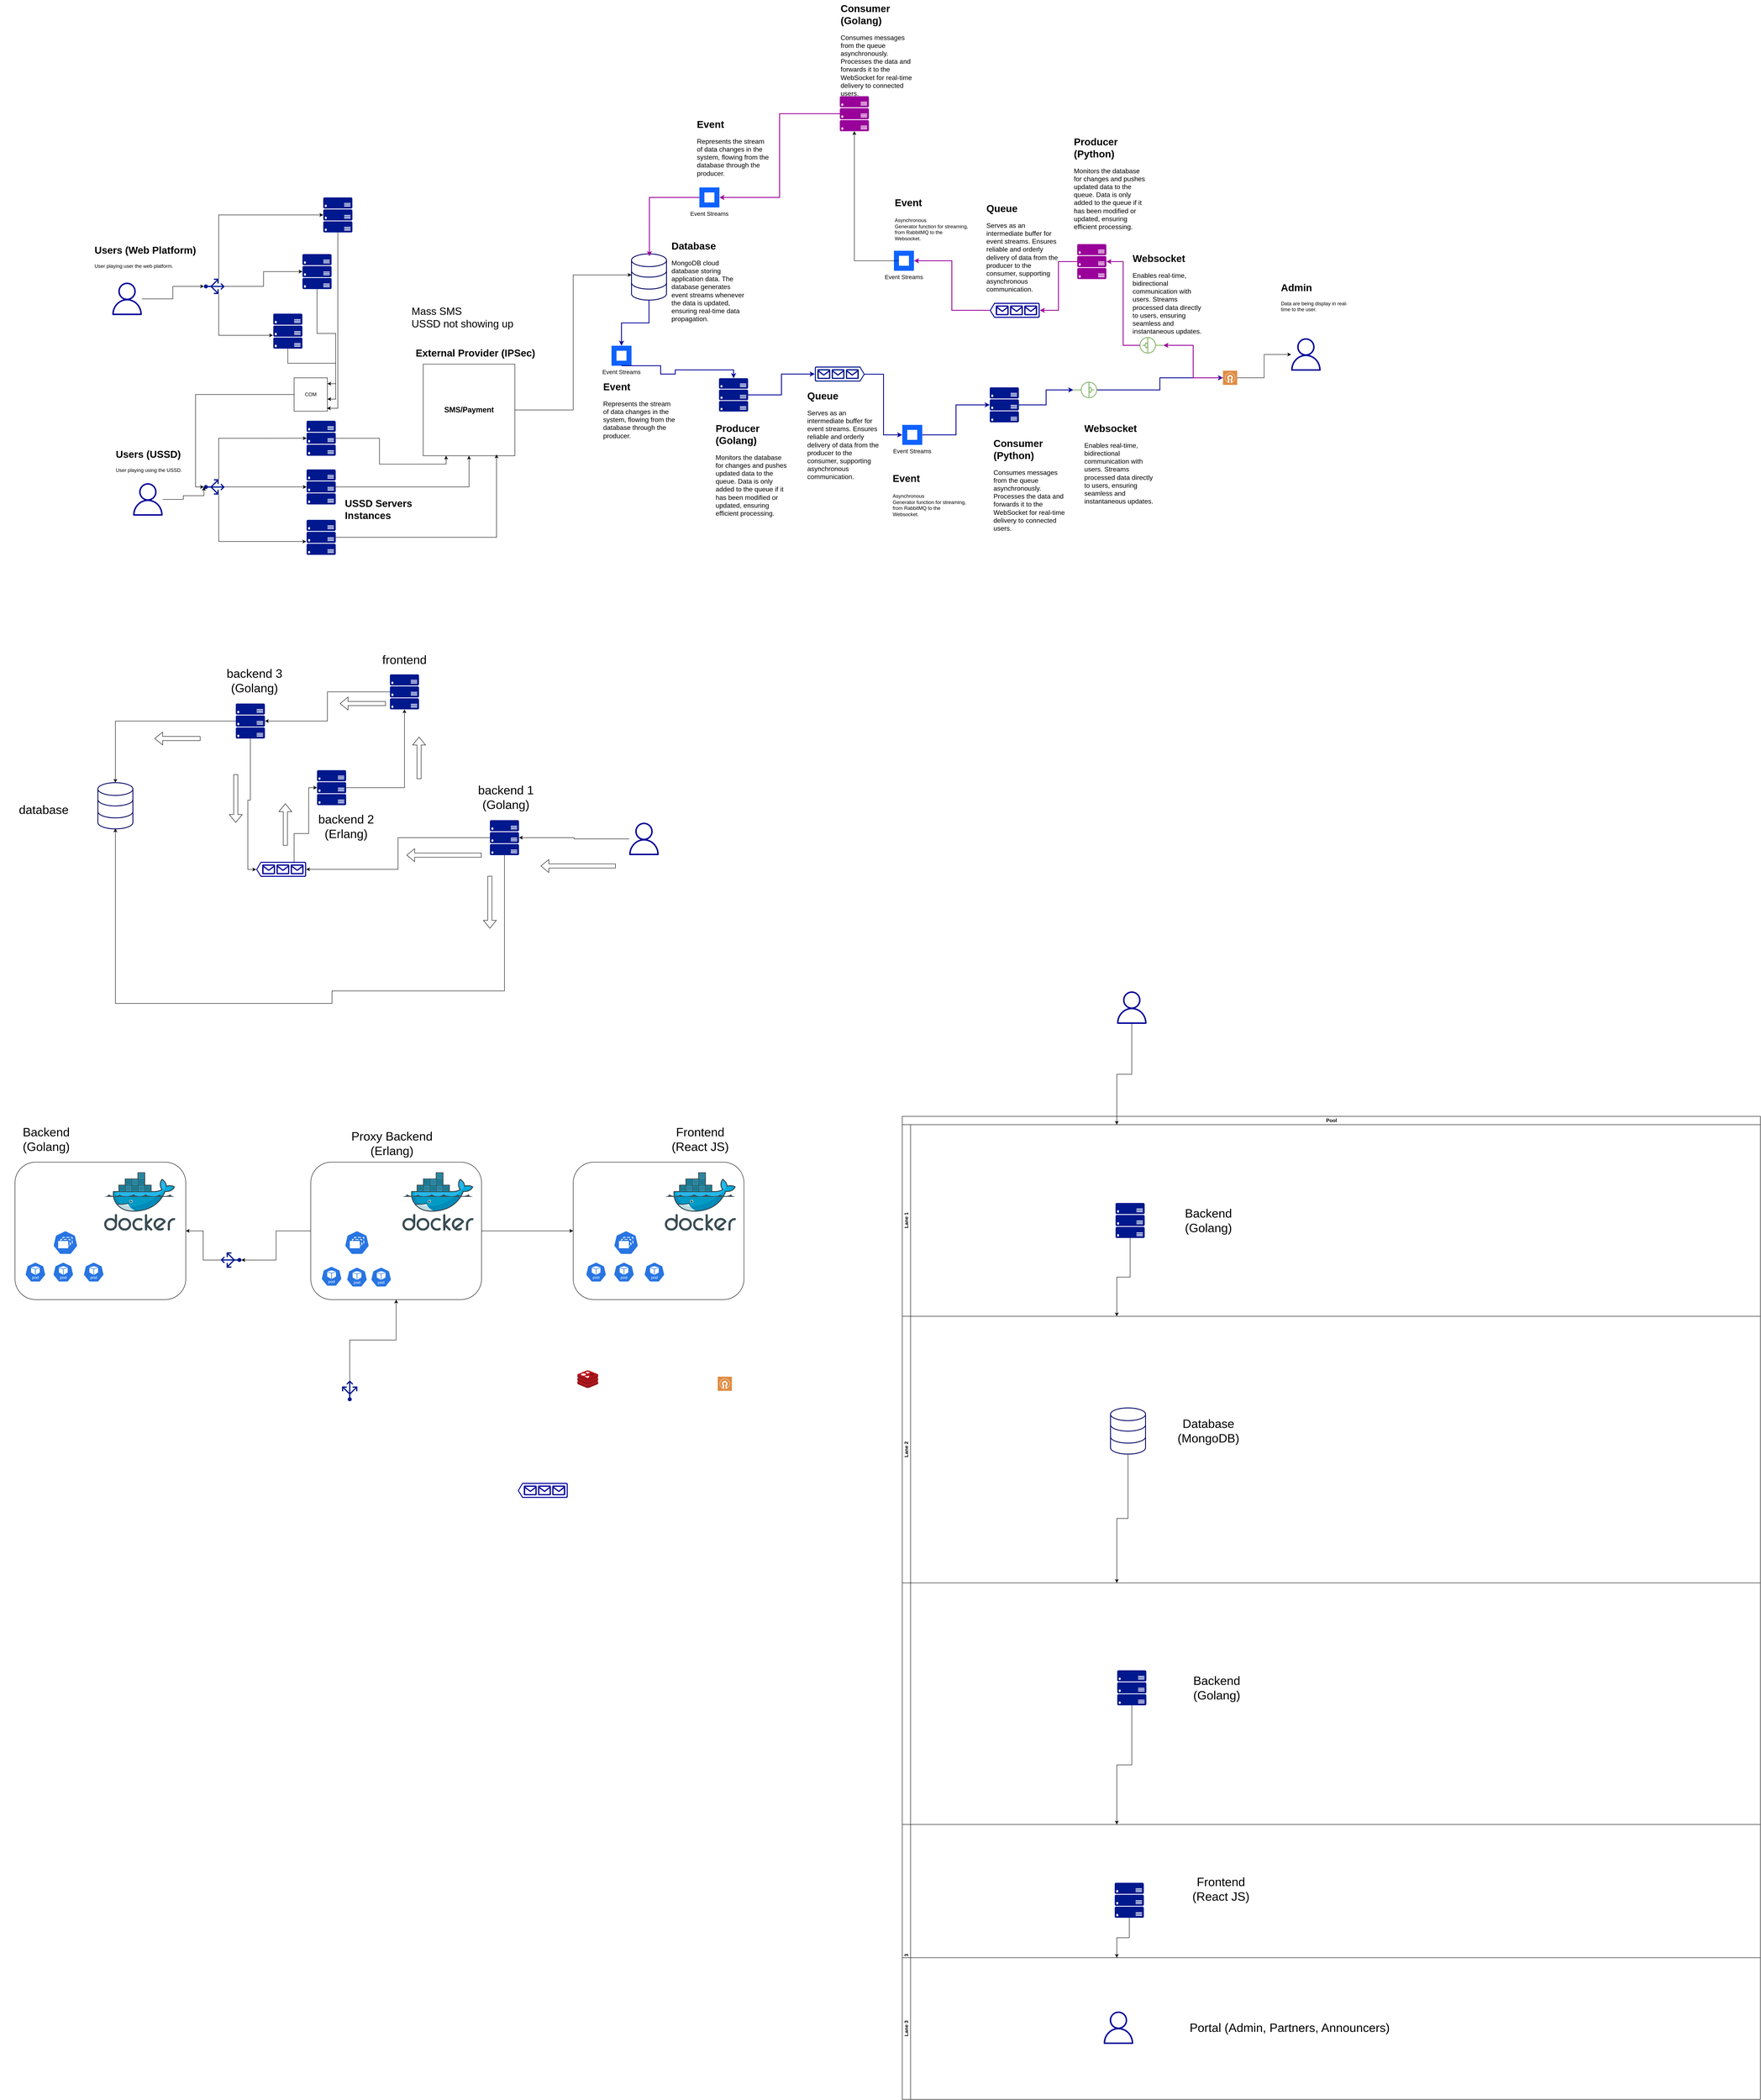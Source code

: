 <mxfile version="26.0.16">
  <diagram name="Page-1" id="5MwJy7MfU5jN0rsetCYZ">
    <mxGraphModel dx="7452" dy="4949" grid="1" gridSize="10" guides="1" tooltips="1" connect="1" arrows="1" fold="1" page="1" pageScale="1" pageWidth="827" pageHeight="1169" math="0" shadow="0">
      <root>
        <mxCell id="0" />
        <mxCell id="1" parent="0" />
        <mxCell id="fANSuVb3FUe_-HI00RJc-31" value="" style="rounded=1;whiteSpace=wrap;html=1;fillColor=none;" vertex="1" parent="1">
          <mxGeometry x="-1620" y="1390" width="410" height="330" as="geometry" />
        </mxCell>
        <mxCell id="fANSuVb3FUe_-HI00RJc-47" style="edgeStyle=orthogonalEdgeStyle;rounded=0;orthogonalLoop=1;jettySize=auto;html=1;entryX=0;entryY=0.5;entryDx=0;entryDy=0;" edge="1" parent="1" source="fANSuVb3FUe_-HI00RJc-28" target="fANSuVb3FUe_-HI00RJc-46">
          <mxGeometry relative="1" as="geometry" />
        </mxCell>
        <mxCell id="fANSuVb3FUe_-HI00RJc-28" value="" style="rounded=1;whiteSpace=wrap;html=1;fillColor=none;" vertex="1" parent="1">
          <mxGeometry x="-910" y="1390" width="410" height="330" as="geometry" />
        </mxCell>
        <mxCell id="l7nKoDrUYivtg7SMq4b7-28" style="edgeStyle=orthogonalEdgeStyle;rounded=0;orthogonalLoop=1;jettySize=auto;html=1;exitX=1;exitY=0.51;exitDx=0;exitDy=0;exitPerimeter=0;entryX=0;entryY=0.5;entryDx=0;entryDy=0;strokeWidth=2;strokeColor=#000099;" parent="1" source="l7nKoDrUYivtg7SMq4b7-1" target="l7nKoDrUYivtg7SMq4b7-26" edge="1">
          <mxGeometry relative="1" as="geometry" />
        </mxCell>
        <mxCell id="l7nKoDrUYivtg7SMq4b7-1" value="" style="sketch=0;aspect=fixed;pointerEvents=1;shadow=0;dashed=0;html=1;strokeColor=none;labelPosition=center;verticalLabelPosition=bottom;verticalAlign=top;align=center;fillColor=#00188D;shape=mxgraph.azure.queue_generic" parent="1" vertex="1">
          <mxGeometry x="300" y="-520" width="120" height="36" as="geometry" />
        </mxCell>
        <mxCell id="l7nKoDrUYivtg7SMq4b7-2" value="" style="verticalLabelPosition=bottom;html=1;verticalAlign=top;align=center;strokeColor=none;fillColor=#00188D;shape=mxgraph.azure.server_rack;" parent="1" vertex="1">
          <mxGeometry x="70" y="-492" width="70" height="80" as="geometry" />
        </mxCell>
        <mxCell id="l7nKoDrUYivtg7SMq4b7-3" value="" style="verticalLabelPosition=bottom;html=1;verticalAlign=top;align=center;strokeColor=none;fillColor=#00188D;shape=mxgraph.azure.server_rack;" parent="1" vertex="1">
          <mxGeometry x="720" y="-470" width="70" height="84" as="geometry" />
        </mxCell>
        <mxCell id="l7nKoDrUYivtg7SMq4b7-23" style="edgeStyle=orthogonalEdgeStyle;rounded=0;orthogonalLoop=1;jettySize=auto;html=1;entryX=0.5;entryY=0;entryDx=0;entryDy=0;strokeWidth=2;strokeColor=#000099;" parent="1" source="l7nKoDrUYivtg7SMq4b7-5" target="l7nKoDrUYivtg7SMq4b7-20" edge="1">
          <mxGeometry relative="1" as="geometry">
            <mxPoint x="120" y="-650" as="sourcePoint" />
          </mxGeometry>
        </mxCell>
        <mxCell id="l7nKoDrUYivtg7SMq4b7-5" value="" style="html=1;verticalLabelPosition=bottom;align=center;labelBackgroundColor=#ffffff;verticalAlign=top;strokeWidth=2;strokeColor=#000066;shadow=0;dashed=0;shape=mxgraph.ios7.icons.data;" parent="1" vertex="1">
          <mxGeometry x="-140" y="-790.45" width="84" height="110.9" as="geometry" />
        </mxCell>
        <mxCell id="l7nKoDrUYivtg7SMq4b7-8" value="&lt;h1 style=&quot;margin-top: 0px;&quot;&gt;Producer (Golang)&lt;/h1&gt;&lt;p&gt;&lt;span style=&quot;font-size: medium;&quot;&gt;Monitors the database for changes and pushes updated data to the queue. Data is only added to the queue if it has been modified or updated, ensuring efficient processing.&lt;/span&gt;&lt;br&gt;&lt;/p&gt;" style="text;html=1;whiteSpace=wrap;overflow=hidden;rounded=0;" parent="1" vertex="1">
          <mxGeometry x="60" y="-391.55" width="180" height="240" as="geometry" />
        </mxCell>
        <mxCell id="l7nKoDrUYivtg7SMq4b7-9" value="&lt;h1 style=&quot;margin-top: 0px;&quot;&gt;Consumer (Python)&lt;/h1&gt;&lt;p&gt;&lt;span style=&quot;font-size: medium;&quot;&gt;Consumes messages from the queue asynchronously. Processes the data and forwards it to the WebSocket for real-time delivery to connected users.&lt;/span&gt;&lt;br&gt;&lt;/p&gt;" style="text;html=1;whiteSpace=wrap;overflow=hidden;rounded=0;" parent="1" vertex="1">
          <mxGeometry x="727" y="-356" width="180" height="240" as="geometry" />
        </mxCell>
        <mxCell id="l7nKoDrUYivtg7SMq4b7-10" value="&lt;h1 style=&quot;margin-top: 0px;&quot;&gt;Queue&lt;/h1&gt;&lt;p&gt;&lt;span style=&quot;font-size: medium;&quot;&gt;Serves as an intermediate buffer for event streams. Ensures reliable and orderly delivery of data from the producer to the consumer, supporting asynchronous communication.&lt;/span&gt;&lt;br&gt;&lt;/p&gt;" style="text;html=1;whiteSpace=wrap;overflow=hidden;rounded=0;" parent="1" vertex="1">
          <mxGeometry x="280" y="-470" width="180" height="240" as="geometry" />
        </mxCell>
        <mxCell id="l7nKoDrUYivtg7SMq4b7-12" value="" style="sketch=0;outlineConnect=0;fontColor=#232F3E;gradientColor=none;fillColor=#000099;strokeColor=none;dashed=0;verticalLabelPosition=bottom;verticalAlign=top;align=center;html=1;fontSize=12;fontStyle=0;aspect=fixed;pointerEvents=1;shape=mxgraph.aws4.user;" parent="1" vertex="1">
          <mxGeometry x="1440" y="-588" width="78" height="78" as="geometry" />
        </mxCell>
        <mxCell id="l7nKoDrUYivtg7SMq4b7-14" value="&lt;h1 style=&quot;margin-top: 0px;&quot;&gt;Database&lt;/h1&gt;&lt;p&gt;&lt;span style=&quot;font-size: medium;&quot;&gt;MongoDB cloud database storing application data. The database generates event streams whenever the data is updated, ensuring real-time data propagation.&lt;/span&gt;&lt;br&gt;&lt;/p&gt;" style="text;html=1;whiteSpace=wrap;overflow=hidden;rounded=0;" parent="1" vertex="1">
          <mxGeometry x="-46" y="-830" width="186" height="210" as="geometry" />
        </mxCell>
        <mxCell id="l7nKoDrUYivtg7SMq4b7-16" value="" style="edgeStyle=orthogonalEdgeStyle;rounded=0;orthogonalLoop=1;jettySize=auto;html=1;exitX=1;exitY=0.5;exitDx=0;exitDy=0;exitPerimeter=0;strokeWidth=2;strokeColor=#000099;" parent="1" source="l7nKoDrUYivtg7SMq4b7-3" target="l7nKoDrUYivtg7SMq4b7-15" edge="1">
          <mxGeometry relative="1" as="geometry">
            <mxPoint x="640" y="-450" as="sourcePoint" />
            <mxPoint x="859" y="-600" as="targetPoint" />
          </mxGeometry>
        </mxCell>
        <mxCell id="l7nKoDrUYivtg7SMq4b7-17" style="edgeStyle=orthogonalEdgeStyle;rounded=0;orthogonalLoop=1;jettySize=auto;html=1;strokeColor=#000099;strokeWidth=2;" parent="1" source="l7nKoDrUYivtg7SMq4b7-15" target="hFi0XTwQ-MRyDx86NPE3-1" edge="1">
          <mxGeometry relative="1" as="geometry" />
        </mxCell>
        <mxCell id="l7nKoDrUYivtg7SMq4b7-15" value="" style="verticalLabelPosition=bottom;aspect=fixed;html=1;verticalAlign=top;fillColor=#d5e8d4;align=center;outlineConnect=0;shape=mxgraph.fluid_power.x11870;points=[[0.5,1,0]];rotation=90;strokeColor=#82b366;strokeWidth=2;" parent="1" vertex="1">
          <mxGeometry x="930" y="-492" width="37.44" height="56.18" as="geometry" />
        </mxCell>
        <mxCell id="l7nKoDrUYivtg7SMq4b7-18" value="&lt;h1 style=&quot;margin-top: 0px;&quot;&gt;Websocket&lt;/h1&gt;&lt;p&gt;&lt;span style=&quot;font-size: medium;&quot;&gt;Enables real-time, bidirectional communication with users. Streams processed data directly to users, ensuring seamless and instantaneous updates.&lt;/span&gt;&lt;br&gt;&lt;/p&gt;" style="text;html=1;whiteSpace=wrap;overflow=hidden;rounded=0;" parent="1" vertex="1">
          <mxGeometry x="945" y="-391.55" width="180" height="213.82" as="geometry" />
        </mxCell>
        <mxCell id="l7nKoDrUYivtg7SMq4b7-20" value="Event Streams" style="shape=rect;fillColor=#0F62FE;aspect=fixed;resizable=0;labelPosition=center;verticalLabelPosition=bottom;align=center;verticalAlign=top;strokeColor=none;fontSize=14;" parent="1" vertex="1">
          <mxGeometry x="-188" y="-570" width="48" height="48" as="geometry" />
        </mxCell>
        <mxCell id="l7nKoDrUYivtg7SMq4b7-21" value="" style="fillColor=#ffffff;strokeColor=none;dashed=0;outlineConnect=0;html=1;labelPosition=center;verticalLabelPosition=bottom;verticalAlign=top;part=1;movable=0;resizable=0;rotatable=0;shape=mxgraph.ibm_cloud.ibm-cloud--event-streams" parent="l7nKoDrUYivtg7SMq4b7-20" vertex="1">
          <mxGeometry width="24" height="24" relative="1" as="geometry">
            <mxPoint x="12" y="12" as="offset" />
          </mxGeometry>
        </mxCell>
        <mxCell id="l7nKoDrUYivtg7SMq4b7-25" style="edgeStyle=orthogonalEdgeStyle;rounded=0;orthogonalLoop=1;jettySize=auto;html=1;exitX=0.5;exitY=1;exitDx=0;exitDy=0;entryX=0.5;entryY=0;entryDx=0;entryDy=0;entryPerimeter=0;strokeWidth=2;strokeColor=#000099;" parent="1" source="l7nKoDrUYivtg7SMq4b7-20" target="l7nKoDrUYivtg7SMq4b7-2" edge="1">
          <mxGeometry relative="1" as="geometry">
            <Array as="points">
              <mxPoint x="-70" y="-522" />
              <mxPoint x="-70" y="-502" />
              <mxPoint x="-35" y="-502" />
              <mxPoint x="-35" y="-512" />
              <mxPoint x="105" y="-512" />
            </Array>
          </mxGeometry>
        </mxCell>
        <mxCell id="l7nKoDrUYivtg7SMq4b7-26" value="Event Streams" style="shape=rect;fillColor=#0F62FE;aspect=fixed;resizable=0;labelPosition=center;verticalLabelPosition=bottom;align=center;verticalAlign=top;strokeColor=none;fontSize=14;" parent="1" vertex="1">
          <mxGeometry x="510" y="-380" width="48" height="48" as="geometry" />
        </mxCell>
        <mxCell id="l7nKoDrUYivtg7SMq4b7-27" value="" style="fillColor=#ffffff;strokeColor=none;dashed=0;outlineConnect=0;html=1;labelPosition=center;verticalLabelPosition=bottom;verticalAlign=top;part=1;movable=0;resizable=0;rotatable=0;shape=mxgraph.ibm_cloud.ibm-cloud--event-streams" parent="l7nKoDrUYivtg7SMq4b7-26" vertex="1">
          <mxGeometry width="24" height="24" relative="1" as="geometry">
            <mxPoint x="12" y="12" as="offset" />
          </mxGeometry>
        </mxCell>
        <mxCell id="l7nKoDrUYivtg7SMq4b7-30" style="edgeStyle=orthogonalEdgeStyle;rounded=0;orthogonalLoop=1;jettySize=auto;html=1;exitX=1;exitY=0.5;exitDx=0;exitDy=0;entryX=0;entryY=0.5;entryDx=0;entryDy=0;entryPerimeter=0;strokeColor=#000099;strokeWidth=2;" parent="1" source="l7nKoDrUYivtg7SMq4b7-26" target="l7nKoDrUYivtg7SMq4b7-3" edge="1">
          <mxGeometry relative="1" as="geometry" />
        </mxCell>
        <mxCell id="l7nKoDrUYivtg7SMq4b7-31" value="&lt;h1 style=&quot;margin-top: 0px;&quot;&gt;Event&lt;/h1&gt;&lt;p&gt;&lt;font style=&quot;font-weight: normal;&quot; face=&quot;Helvetica&quot;&gt;&lt;font&gt;Asynchronous&lt;/font&gt;&lt;span style=&quot;font-size: medium;&quot;&gt; &lt;/span&gt;&lt;font&gt;Generator&lt;/font&gt;&amp;nbsp;function for streaming, from RabbitMQ to the Websocket.&lt;/font&gt;&lt;/p&gt;" style="text;html=1;whiteSpace=wrap;overflow=hidden;rounded=0;" parent="1" vertex="1">
          <mxGeometry x="485" y="-272" width="180" height="120" as="geometry" />
        </mxCell>
        <mxCell id="l7nKoDrUYivtg7SMq4b7-32" value="&lt;h1 style=&quot;margin-top: 0px;&quot;&gt;Event&lt;/h1&gt;&lt;p&gt;&lt;span style=&quot;font-size: medium;&quot;&gt;Represents the stream of data changes in the system, flowing from the database through the producer.&lt;/span&gt;&lt;br&gt;&lt;/p&gt;" style="text;html=1;whiteSpace=wrap;overflow=hidden;rounded=0;" parent="1" vertex="1">
          <mxGeometry x="-210" y="-492" width="180" height="150" as="geometry" />
        </mxCell>
        <mxCell id="l7nKoDrUYivtg7SMq4b7-33" value="&lt;h1 style=&quot;margin-top: 0px;&quot;&gt;Admin&lt;/h1&gt;&lt;p&gt;Data are being display in real-time to the user.&lt;/p&gt;" style="text;html=1;whiteSpace=wrap;overflow=hidden;rounded=0;" parent="1" vertex="1">
          <mxGeometry x="1417" y="-730" width="180" height="120" as="geometry" />
        </mxCell>
        <mxCell id="os3eVGEmdC3wrFbA3sGX-1" value="" style="verticalLabelPosition=bottom;html=1;verticalAlign=top;align=center;strokeColor=none;fillColor=#990099;shape=mxgraph.azure.server_rack;" parent="1" vertex="1">
          <mxGeometry x="930" y="-814" width="70" height="84" as="geometry" />
        </mxCell>
        <mxCell id="os3eVGEmdC3wrFbA3sGX-7" value="&lt;h1 style=&quot;margin-top: 0px;&quot;&gt;Producer (Python)&lt;/h1&gt;&lt;p&gt;&lt;span style=&quot;font-size: medium;&quot;&gt;Monitors the database for changes and pushes updated data to the queue. Data is only added to the queue if it has been modified or updated, ensuring efficient processing.&lt;/span&gt;&lt;br&gt;&lt;/p&gt;" style="text;html=1;whiteSpace=wrap;overflow=hidden;rounded=0;" parent="1" vertex="1">
          <mxGeometry x="920" y="-1080" width="180" height="250" as="geometry" />
        </mxCell>
        <mxCell id="os3eVGEmdC3wrFbA3sGX-8" value="" style="verticalLabelPosition=bottom;aspect=fixed;html=1;verticalAlign=top;fillColor=#d5e8d4;align=center;outlineConnect=0;shape=mxgraph.fluid_power.x11870;points=[[0.5,1,0]];rotation=-90;strokeColor=#82b366;strokeWidth=2;" parent="1" vertex="1">
          <mxGeometry x="1090" y="-599.09" width="37.44" height="56.18" as="geometry" />
        </mxCell>
        <mxCell id="os3eVGEmdC3wrFbA3sGX-9" style="edgeStyle=orthogonalEdgeStyle;rounded=0;orthogonalLoop=1;jettySize=auto;html=1;entryX=0.5;entryY=1;entryDx=0;entryDy=0;entryPerimeter=0;strokeColor=#990099;strokeWidth=2;" parent="1" source="hFi0XTwQ-MRyDx86NPE3-1" target="os3eVGEmdC3wrFbA3sGX-8" edge="1">
          <mxGeometry relative="1" as="geometry" />
        </mxCell>
        <mxCell id="os3eVGEmdC3wrFbA3sGX-10" style="edgeStyle=orthogonalEdgeStyle;rounded=0;orthogonalLoop=1;jettySize=auto;html=1;entryX=1;entryY=0.5;entryDx=0;entryDy=0;entryPerimeter=0;strokeColor=#990099;strokeWidth=2;" parent="1" source="os3eVGEmdC3wrFbA3sGX-8" target="os3eVGEmdC3wrFbA3sGX-1" edge="1">
          <mxGeometry relative="1" as="geometry" />
        </mxCell>
        <mxCell id="os3eVGEmdC3wrFbA3sGX-21" style="edgeStyle=orthogonalEdgeStyle;rounded=0;orthogonalLoop=1;jettySize=auto;html=1;strokeWidth=2;strokeColor=#990099;entryX=1;entryY=0.5;entryDx=0;entryDy=0;exitX=0;exitY=0.5;exitDx=0;exitDy=0;exitPerimeter=0;" parent="1" source="os3eVGEmdC3wrFbA3sGX-11" target="os3eVGEmdC3wrFbA3sGX-19" edge="1">
          <mxGeometry relative="1" as="geometry">
            <mxPoint x="470.0" y="-850.0" as="targetPoint" />
            <mxPoint x="370.25" y="-1454.96" as="sourcePoint" />
          </mxGeometry>
        </mxCell>
        <mxCell id="os3eVGEmdC3wrFbA3sGX-11" value="" style="verticalLabelPosition=bottom;html=1;verticalAlign=top;align=center;strokeColor=none;fillColor=#990099;shape=mxgraph.azure.server_rack;" parent="1" vertex="1">
          <mxGeometry x="360" y="-1169" width="70" height="84" as="geometry" />
        </mxCell>
        <mxCell id="os3eVGEmdC3wrFbA3sGX-17" style="edgeStyle=orthogonalEdgeStyle;rounded=0;orthogonalLoop=1;jettySize=auto;html=1;entryX=1;entryY=0.5;entryDx=0;entryDy=0;strokeWidth=2;strokeColor=#990099;" parent="1" source="os3eVGEmdC3wrFbA3sGX-12" target="os3eVGEmdC3wrFbA3sGX-15" edge="1">
          <mxGeometry relative="1" as="geometry" />
        </mxCell>
        <mxCell id="os3eVGEmdC3wrFbA3sGX-12" value="" style="sketch=0;aspect=fixed;pointerEvents=1;shadow=0;dashed=0;html=1;strokeColor=none;labelPosition=center;verticalLabelPosition=bottom;verticalAlign=top;align=center;fillColor=#000099;shape=mxgraph.azure.queue_generic;flipH=1;" parent="1" vertex="1">
          <mxGeometry x="720" y="-673" width="120" height="36" as="geometry" />
        </mxCell>
        <mxCell id="os3eVGEmdC3wrFbA3sGX-13" style="edgeStyle=orthogonalEdgeStyle;rounded=0;orthogonalLoop=1;jettySize=auto;html=1;entryX=0;entryY=0.5;entryDx=0;entryDy=0;entryPerimeter=0;strokeColor=#990099;strokeWidth=2;" parent="1" source="os3eVGEmdC3wrFbA3sGX-1" target="os3eVGEmdC3wrFbA3sGX-12" edge="1">
          <mxGeometry relative="1" as="geometry" />
        </mxCell>
        <mxCell id="os3eVGEmdC3wrFbA3sGX-15" value="Event Streams" style="shape=rect;fillColor=#0F62FE;aspect=fixed;resizable=0;labelPosition=center;verticalLabelPosition=bottom;align=center;verticalAlign=top;strokeColor=none;fontSize=14;" parent="1" vertex="1">
          <mxGeometry x="490" y="-798" width="48" height="48" as="geometry" />
        </mxCell>
        <mxCell id="os3eVGEmdC3wrFbA3sGX-16" value="" style="fillColor=#ffffff;strokeColor=none;dashed=0;outlineConnect=0;html=1;labelPosition=center;verticalLabelPosition=bottom;verticalAlign=top;part=1;movable=0;resizable=0;rotatable=0;shape=mxgraph.ibm_cloud.ibm-cloud--event-streams" parent="os3eVGEmdC3wrFbA3sGX-15" vertex="1">
          <mxGeometry width="24" height="24" relative="1" as="geometry">
            <mxPoint x="12" y="12" as="offset" />
          </mxGeometry>
        </mxCell>
        <mxCell id="os3eVGEmdC3wrFbA3sGX-19" value="Event Streams" style="shape=rect;fillColor=#0F62FE;aspect=fixed;resizable=0;labelPosition=center;verticalLabelPosition=bottom;align=center;verticalAlign=top;strokeColor=none;fontSize=14;" parent="1" vertex="1">
          <mxGeometry x="23" y="-950" width="48" height="48" as="geometry" />
        </mxCell>
        <mxCell id="os3eVGEmdC3wrFbA3sGX-20" value="" style="fillColor=#ffffff;strokeColor=none;dashed=0;outlineConnect=0;html=1;labelPosition=center;verticalLabelPosition=bottom;verticalAlign=top;part=1;movable=0;resizable=0;rotatable=0;shape=mxgraph.ibm_cloud.ibm-cloud--event-streams" parent="os3eVGEmdC3wrFbA3sGX-19" vertex="1">
          <mxGeometry width="24" height="24" relative="1" as="geometry">
            <mxPoint x="12" y="12" as="offset" />
          </mxGeometry>
        </mxCell>
        <mxCell id="os3eVGEmdC3wrFbA3sGX-22" style="edgeStyle=orthogonalEdgeStyle;rounded=0;orthogonalLoop=1;jettySize=auto;html=1;strokeWidth=2;strokeColor=#990099;entryX=0.512;entryY=0.05;entryDx=0;entryDy=0;entryPerimeter=0;" parent="1" source="os3eVGEmdC3wrFbA3sGX-19" target="l7nKoDrUYivtg7SMq4b7-5" edge="1">
          <mxGeometry relative="1" as="geometry">
            <mxPoint x="210" y="-730" as="targetPoint" />
          </mxGeometry>
        </mxCell>
        <mxCell id="os3eVGEmdC3wrFbA3sGX-23" value="&lt;h1 style=&quot;margin-top: 0px;&quot;&gt;Event&lt;/h1&gt;&lt;p&gt;&lt;span style=&quot;font-size: medium;&quot;&gt;Represents the stream of data changes in the system, flowing from the database through the producer.&lt;/span&gt;&lt;br&gt;&lt;/p&gt;" style="text;html=1;whiteSpace=wrap;overflow=hidden;rounded=0;" parent="1" vertex="1">
          <mxGeometry x="15" y="-1122" width="180" height="150" as="geometry" />
        </mxCell>
        <mxCell id="os3eVGEmdC3wrFbA3sGX-24" value="&lt;h1 style=&quot;margin-top: 0px;&quot;&gt;Event&lt;/h1&gt;&lt;p&gt;&lt;font style=&quot;font-weight: normal;&quot; face=&quot;Helvetica&quot;&gt;&lt;font&gt;Asynchronous&lt;/font&gt;&lt;span style=&quot;font-size: medium;&quot;&gt; &lt;/span&gt;&lt;font&gt;Generator&lt;/font&gt;&amp;nbsp;function for streaming, from RabbitMQ to the Websocket.&lt;/font&gt;&lt;/p&gt;" style="text;html=1;whiteSpace=wrap;overflow=hidden;rounded=0;" parent="1" vertex="1">
          <mxGeometry x="490" y="-934" width="180" height="120" as="geometry" />
        </mxCell>
        <mxCell id="os3eVGEmdC3wrFbA3sGX-27" value="&lt;h1 style=&quot;margin-top: 0px;&quot;&gt;Queue&lt;/h1&gt;&lt;p&gt;&lt;span style=&quot;font-size: medium;&quot;&gt;Serves as an intermediate buffer for event streams. Ensures reliable and orderly delivery of data from the producer to the consumer, supporting asynchronous communication.&lt;/span&gt;&lt;br&gt;&lt;/p&gt;" style="text;html=1;whiteSpace=wrap;overflow=hidden;rounded=0;" parent="1" vertex="1">
          <mxGeometry x="710" y="-920" width="180" height="240" as="geometry" />
        </mxCell>
        <mxCell id="os3eVGEmdC3wrFbA3sGX-26" value="&lt;h1 style=&quot;margin-top: 0px;&quot;&gt;Consumer (Golang)&lt;/h1&gt;&lt;p&gt;&lt;span style=&quot;font-size: medium;&quot;&gt;Consumes messages from the queue asynchronously. Processes the data and forwards it to the WebSocket for real-time delivery to connected users.&lt;/span&gt;&lt;br&gt;&lt;/p&gt;" style="text;html=1;whiteSpace=wrap;overflow=hidden;rounded=0;" parent="1" vertex="1">
          <mxGeometry x="360" y="-1400" width="180" height="240" as="geometry" />
        </mxCell>
        <mxCell id="os3eVGEmdC3wrFbA3sGX-28" value="&lt;h1 style=&quot;margin-top: 0px;&quot;&gt;Websocket&lt;/h1&gt;&lt;p&gt;&lt;span style=&quot;font-size: medium;&quot;&gt;Enables real-time, bidirectional communication with users. Streams processed data directly to users, ensuring seamless and instantaneous updates.&lt;/span&gt;&lt;br&gt;&lt;/p&gt;" style="text;html=1;whiteSpace=wrap;overflow=hidden;rounded=0;" parent="1" vertex="1">
          <mxGeometry x="1061" y="-800" width="180" height="213.82" as="geometry" />
        </mxCell>
        <mxCell id="apMaablia-Na0ZsLIkc0-1" value="" style="shape=image;html=1;verticalAlign=top;verticalLabelPosition=bottom;labelBackgroundColor=#ffffff;imageAspect=0;aspect=fixed;image=https://cdn1.iconfinder.com/data/icons/ionicons-fill-vol-2/512/logo-docker-128.png" parent="1" vertex="1">
          <mxGeometry x="458" y="-1110" width="90" height="90" as="geometry" />
        </mxCell>
        <mxCell id="apMaablia-Na0ZsLIkc0-2" value="" style="shape=image;html=1;verticalAlign=top;verticalLabelPosition=bottom;labelBackgroundColor=#ffffff;imageAspect=0;aspect=fixed;image=https://cdn1.iconfinder.com/data/icons/ionicons-fill-vol-2/512/logo-docker-128.png" parent="1" vertex="1">
          <mxGeometry x="920" y="-700" width="90" height="90" as="geometry" />
        </mxCell>
        <mxCell id="apMaablia-Na0ZsLIkc0-3" value="" style="shape=image;html=1;verticalAlign=top;verticalLabelPosition=bottom;labelBackgroundColor=#ffffff;imageAspect=0;aspect=fixed;image=https://cdn1.iconfinder.com/data/icons/ionicons-fill-vol-2/512/logo-docker-128.png" parent="1" vertex="1">
          <mxGeometry x="710" y="-574" width="90" height="90" as="geometry" />
        </mxCell>
        <mxCell id="apMaablia-Na0ZsLIkc0-4" value="" style="shape=image;html=1;verticalAlign=top;verticalLabelPosition=bottom;labelBackgroundColor=#ffffff;imageAspect=0;aspect=fixed;image=https://cdn1.iconfinder.com/data/icons/ionicons-fill-vol-2/512/logo-docker-128.png" parent="1" vertex="1">
          <mxGeometry x="70" y="-616" width="90" height="90" as="geometry" />
        </mxCell>
        <mxCell id="apMaablia-Na0ZsLIkc0-6" style="edgeStyle=orthogonalEdgeStyle;rounded=0;orthogonalLoop=1;jettySize=auto;html=1;entryX=0;entryY=0.5;entryDx=0;entryDy=0;entryPerimeter=0;strokeWidth=2;strokeColor=#000099;" parent="1" source="l7nKoDrUYivtg7SMq4b7-2" target="l7nKoDrUYivtg7SMq4b7-1" edge="1">
          <mxGeometry relative="1" as="geometry" />
        </mxCell>
        <mxCell id="pbQb53wRpqbdlfqOJr1x-1" value="" style="sketch=0;outlineConnect=0;fontColor=#232F3E;gradientColor=none;fillColor=#000099;strokeColor=none;dashed=0;verticalLabelPosition=bottom;verticalAlign=top;align=center;html=1;fontSize=12;fontStyle=0;aspect=fixed;pointerEvents=1;shape=mxgraph.aws4.user;" parent="1" vertex="1">
          <mxGeometry x="-1340" y="-240" width="78" height="78" as="geometry" />
        </mxCell>
        <mxCell id="pbQb53wRpqbdlfqOJr1x-2" value="&lt;h1 style=&quot;margin-top: 0px;&quot;&gt;Users (USSD)&lt;/h1&gt;&lt;p&gt;User playing using the USSD.&lt;/p&gt;" style="text;html=1;whiteSpace=wrap;overflow=hidden;rounded=0;" parent="1" vertex="1">
          <mxGeometry x="-1380" y="-330" width="180" height="80" as="geometry" />
        </mxCell>
        <mxCell id="pbQb53wRpqbdlfqOJr1x-3" value="&lt;font style=&quot;font-size: 18px;&quot;&gt;&lt;b&gt;SMS/Payment&lt;/b&gt;&lt;/font&gt;" style="whiteSpace=wrap;html=1;aspect=fixed;" parent="1" vertex="1">
          <mxGeometry x="-640" y="-525.82" width="220" height="220" as="geometry" />
        </mxCell>
        <mxCell id="pbQb53wRpqbdlfqOJr1x-22" style="edgeStyle=orthogonalEdgeStyle;rounded=0;orthogonalLoop=1;jettySize=auto;html=1;" parent="1" source="pbQb53wRpqbdlfqOJr1x-4" target="pbQb53wRpqbdlfqOJr1x-3" edge="1">
          <mxGeometry relative="1" as="geometry" />
        </mxCell>
        <mxCell id="pbQb53wRpqbdlfqOJr1x-4" value="" style="verticalLabelPosition=bottom;html=1;verticalAlign=top;align=center;strokeColor=none;fillColor=#00188D;shape=mxgraph.azure.server_rack;" parent="1" vertex="1">
          <mxGeometry x="-920" y="-273" width="70" height="84" as="geometry" />
        </mxCell>
        <mxCell id="pbQb53wRpqbdlfqOJr1x-9" style="edgeStyle=orthogonalEdgeStyle;rounded=0;orthogonalLoop=1;jettySize=auto;html=1;entryX=0;entryY=0.455;entryDx=0;entryDy=0;entryPerimeter=0;" parent="1" source="pbQb53wRpqbdlfqOJr1x-3" target="l7nKoDrUYivtg7SMq4b7-5" edge="1">
          <mxGeometry relative="1" as="geometry" />
        </mxCell>
        <mxCell id="pbQb53wRpqbdlfqOJr1x-13" value="" style="sketch=0;aspect=fixed;pointerEvents=1;shadow=0;dashed=0;html=1;strokeColor=none;labelPosition=center;verticalLabelPosition=bottom;verticalAlign=top;align=center;fillColor=#00188D;shape=mxgraph.azure.load_balancer_generic;rotation=-90;" parent="1" vertex="1">
          <mxGeometry x="-1160" y="-256" width="37" height="50" as="geometry" />
        </mxCell>
        <mxCell id="pbQb53wRpqbdlfqOJr1x-15" style="edgeStyle=orthogonalEdgeStyle;rounded=0;orthogonalLoop=1;jettySize=auto;html=1;entryX=0.5;entryY=0;entryDx=0;entryDy=0;entryPerimeter=0;" parent="1" source="pbQb53wRpqbdlfqOJr1x-1" target="pbQb53wRpqbdlfqOJr1x-13" edge="1">
          <mxGeometry relative="1" as="geometry">
            <Array as="points">
              <mxPoint x="-1216" y="-201" />
              <mxPoint x="-1216" y="-210" />
              <mxPoint x="-1166" y="-210" />
            </Array>
          </mxGeometry>
        </mxCell>
        <mxCell id="pbQb53wRpqbdlfqOJr1x-16" style="edgeStyle=orthogonalEdgeStyle;rounded=0;orthogonalLoop=1;jettySize=auto;html=1;entryX=0;entryY=0.5;entryDx=0;entryDy=0;entryPerimeter=0;" parent="1" source="pbQb53wRpqbdlfqOJr1x-13" target="pbQb53wRpqbdlfqOJr1x-4" edge="1">
          <mxGeometry relative="1" as="geometry" />
        </mxCell>
        <mxCell id="pbQb53wRpqbdlfqOJr1x-24" style="edgeStyle=orthogonalEdgeStyle;rounded=0;orthogonalLoop=1;jettySize=auto;html=1;entryX=0.25;entryY=1;entryDx=0;entryDy=0;" parent="1" source="pbQb53wRpqbdlfqOJr1x-17" target="pbQb53wRpqbdlfqOJr1x-3" edge="1">
          <mxGeometry relative="1" as="geometry" />
        </mxCell>
        <mxCell id="pbQb53wRpqbdlfqOJr1x-17" value="" style="verticalLabelPosition=bottom;html=1;verticalAlign=top;align=center;strokeColor=none;fillColor=#00188D;shape=mxgraph.azure.server_rack;" parent="1" vertex="1">
          <mxGeometry x="-920" y="-389.82" width="70" height="84" as="geometry" />
        </mxCell>
        <mxCell id="pbQb53wRpqbdlfqOJr1x-18" value="" style="verticalLabelPosition=bottom;html=1;verticalAlign=top;align=center;strokeColor=none;fillColor=#00188D;shape=mxgraph.azure.server_rack;" parent="1" vertex="1">
          <mxGeometry x="-920" y="-152" width="70" height="84" as="geometry" />
        </mxCell>
        <mxCell id="pbQb53wRpqbdlfqOJr1x-19" style="edgeStyle=orthogonalEdgeStyle;rounded=0;orthogonalLoop=1;jettySize=auto;html=1;exitX=1;exitY=0.71;exitDx=0;exitDy=0;exitPerimeter=0;entryX=0;entryY=0.5;entryDx=0;entryDy=0;entryPerimeter=0;" parent="1" source="pbQb53wRpqbdlfqOJr1x-13" target="pbQb53wRpqbdlfqOJr1x-17" edge="1">
          <mxGeometry relative="1" as="geometry" />
        </mxCell>
        <mxCell id="pbQb53wRpqbdlfqOJr1x-20" style="edgeStyle=orthogonalEdgeStyle;rounded=0;orthogonalLoop=1;jettySize=auto;html=1;exitX=0;exitY=0.71;exitDx=0;exitDy=0;exitPerimeter=0;entryX=-0.014;entryY=0.619;entryDx=0;entryDy=0;entryPerimeter=0;" parent="1" source="pbQb53wRpqbdlfqOJr1x-13" target="pbQb53wRpqbdlfqOJr1x-18" edge="1">
          <mxGeometry relative="1" as="geometry" />
        </mxCell>
        <mxCell id="pbQb53wRpqbdlfqOJr1x-23" style="edgeStyle=orthogonalEdgeStyle;rounded=0;orthogonalLoop=1;jettySize=auto;html=1;entryX=0.8;entryY=0.986;entryDx=0;entryDy=0;entryPerimeter=0;" parent="1" source="pbQb53wRpqbdlfqOJr1x-18" target="pbQb53wRpqbdlfqOJr1x-3" edge="1">
          <mxGeometry relative="1" as="geometry" />
        </mxCell>
        <mxCell id="pbQb53wRpqbdlfqOJr1x-25" value="&lt;h1 style=&quot;margin-top: 0px;&quot;&gt;USSD Servers Instances&lt;/h1&gt;" style="text;html=1;whiteSpace=wrap;overflow=hidden;rounded=0;" parent="1" vertex="1">
          <mxGeometry x="-830" y="-212" width="180" height="65.82" as="geometry" />
        </mxCell>
        <mxCell id="pbQb53wRpqbdlfqOJr1x-26" value="" style="sketch=0;outlineConnect=0;fontColor=#232F3E;gradientColor=none;fillColor=#000099;strokeColor=none;dashed=0;verticalLabelPosition=bottom;verticalAlign=top;align=center;html=1;fontSize=12;fontStyle=0;aspect=fixed;pointerEvents=1;shape=mxgraph.aws4.user;" parent="1" vertex="1">
          <mxGeometry x="-1390" y="-721.55" width="78" height="78" as="geometry" />
        </mxCell>
        <mxCell id="pbQb53wRpqbdlfqOJr1x-27" value="&lt;h1 style=&quot;margin-top: 0px;&quot;&gt;Users (Web Platform)&lt;/h1&gt;&lt;p&gt;User playing user the web platform.&lt;/p&gt;" style="text;html=1;whiteSpace=wrap;overflow=hidden;rounded=0;" parent="1" vertex="1">
          <mxGeometry x="-1431" y="-820" width="260" height="76" as="geometry" />
        </mxCell>
        <mxCell id="pbQb53wRpqbdlfqOJr1x-28" value="" style="verticalLabelPosition=bottom;html=1;verticalAlign=top;align=center;strokeColor=none;fillColor=#00188D;shape=mxgraph.azure.server_rack;" parent="1" vertex="1">
          <mxGeometry x="-930" y="-790" width="70" height="84" as="geometry" />
        </mxCell>
        <mxCell id="pbQb53wRpqbdlfqOJr1x-29" value="" style="sketch=0;aspect=fixed;pointerEvents=1;shadow=0;dashed=0;html=1;strokeColor=none;labelPosition=center;verticalLabelPosition=bottom;verticalAlign=top;align=center;fillColor=#00188D;shape=mxgraph.azure.load_balancer_generic;rotation=-90;" parent="1" vertex="1">
          <mxGeometry x="-1160" y="-737.55" width="37" height="50" as="geometry" />
        </mxCell>
        <mxCell id="pbQb53wRpqbdlfqOJr1x-30" style="edgeStyle=orthogonalEdgeStyle;rounded=0;orthogonalLoop=1;jettySize=auto;html=1;entryX=0.5;entryY=0;entryDx=0;entryDy=0;entryPerimeter=0;" parent="1" source="pbQb53wRpqbdlfqOJr1x-26" target="pbQb53wRpqbdlfqOJr1x-29" edge="1">
          <mxGeometry relative="1" as="geometry" />
        </mxCell>
        <mxCell id="pbQb53wRpqbdlfqOJr1x-31" style="edgeStyle=orthogonalEdgeStyle;rounded=0;orthogonalLoop=1;jettySize=auto;html=1;entryX=0;entryY=0.5;entryDx=0;entryDy=0;entryPerimeter=0;" parent="1" source="pbQb53wRpqbdlfqOJr1x-29" target="pbQb53wRpqbdlfqOJr1x-28" edge="1">
          <mxGeometry relative="1" as="geometry" />
        </mxCell>
        <mxCell id="pbQb53wRpqbdlfqOJr1x-32" value="" style="verticalLabelPosition=bottom;html=1;verticalAlign=top;align=center;strokeColor=none;fillColor=#00188D;shape=mxgraph.azure.server_rack;" parent="1" vertex="1">
          <mxGeometry x="-880" y="-926" width="70" height="84" as="geometry" />
        </mxCell>
        <mxCell id="pbQb53wRpqbdlfqOJr1x-36" style="edgeStyle=orthogonalEdgeStyle;rounded=0;orthogonalLoop=1;jettySize=auto;html=1;entryX=1;entryY=0.175;entryDx=0;entryDy=0;entryPerimeter=0;" parent="1" source="pbQb53wRpqbdlfqOJr1x-33" target="pbQb53wRpqbdlfqOJr1x-37" edge="1">
          <mxGeometry relative="1" as="geometry">
            <mxPoint x="-830" y="-540" as="targetPoint" />
          </mxGeometry>
        </mxCell>
        <mxCell id="pbQb53wRpqbdlfqOJr1x-33" value="" style="verticalLabelPosition=bottom;html=1;verticalAlign=top;align=center;strokeColor=none;fillColor=#00188D;shape=mxgraph.azure.server_rack;" parent="1" vertex="1">
          <mxGeometry x="-1000" y="-647" width="70" height="84" as="geometry" />
        </mxCell>
        <mxCell id="pbQb53wRpqbdlfqOJr1x-34" style="edgeStyle=orthogonalEdgeStyle;rounded=0;orthogonalLoop=1;jettySize=auto;html=1;exitX=1;exitY=0.71;exitDx=0;exitDy=0;exitPerimeter=0;entryX=0;entryY=0.5;entryDx=0;entryDy=0;entryPerimeter=0;" parent="1" source="pbQb53wRpqbdlfqOJr1x-29" target="pbQb53wRpqbdlfqOJr1x-32" edge="1">
          <mxGeometry relative="1" as="geometry" />
        </mxCell>
        <mxCell id="pbQb53wRpqbdlfqOJr1x-35" style="edgeStyle=orthogonalEdgeStyle;rounded=0;orthogonalLoop=1;jettySize=auto;html=1;exitX=0;exitY=0.71;exitDx=0;exitDy=0;exitPerimeter=0;entryX=-0.014;entryY=0.619;entryDx=0;entryDy=0;entryPerimeter=0;" parent="1" source="pbQb53wRpqbdlfqOJr1x-29" target="pbQb53wRpqbdlfqOJr1x-33" edge="1">
          <mxGeometry relative="1" as="geometry" />
        </mxCell>
        <mxCell id="pbQb53wRpqbdlfqOJr1x-37" value="COM" style="whiteSpace=wrap;html=1;aspect=fixed;" parent="1" vertex="1">
          <mxGeometry x="-950" y="-492.91" width="80" height="80" as="geometry" />
        </mxCell>
        <mxCell id="pbQb53wRpqbdlfqOJr1x-38" style="edgeStyle=orthogonalEdgeStyle;rounded=0;orthogonalLoop=1;jettySize=auto;html=1;entryX=1;entryY=0.638;entryDx=0;entryDy=0;entryPerimeter=0;" parent="1" source="pbQb53wRpqbdlfqOJr1x-28" target="pbQb53wRpqbdlfqOJr1x-37" edge="1">
          <mxGeometry relative="1" as="geometry" />
        </mxCell>
        <mxCell id="pbQb53wRpqbdlfqOJr1x-39" style="edgeStyle=orthogonalEdgeStyle;rounded=0;orthogonalLoop=1;jettySize=auto;html=1;exitX=0.5;exitY=1;exitDx=0;exitDy=0;exitPerimeter=0;entryX=0.988;entryY=0.913;entryDx=0;entryDy=0;entryPerimeter=0;" parent="1" source="pbQb53wRpqbdlfqOJr1x-32" target="pbQb53wRpqbdlfqOJr1x-37" edge="1">
          <mxGeometry relative="1" as="geometry" />
        </mxCell>
        <mxCell id="pbQb53wRpqbdlfqOJr1x-40" style="edgeStyle=orthogonalEdgeStyle;rounded=0;orthogonalLoop=1;jettySize=auto;html=1;entryX=0.5;entryY=0;entryDx=0;entryDy=0;entryPerimeter=0;" parent="1" source="pbQb53wRpqbdlfqOJr1x-37" target="pbQb53wRpqbdlfqOJr1x-13" edge="1">
          <mxGeometry relative="1" as="geometry" />
        </mxCell>
        <mxCell id="pbQb53wRpqbdlfqOJr1x-41" value="&lt;h1 style=&quot;margin-top: 0px;&quot;&gt;External Provider (IPSec)&lt;/h1&gt;" style="text;html=1;whiteSpace=wrap;overflow=hidden;rounded=0;" parent="1" vertex="1">
          <mxGeometry x="-660" y="-573" width="295" height="43" as="geometry" />
        </mxCell>
        <mxCell id="nOyeyXjsUmyhAMet1zYC-3" value="Mass SMS&lt;div&gt;USSD not showing up&lt;/div&gt;" style="text;html=1;align=left;verticalAlign=middle;whiteSpace=wrap;rounded=0;fontSize=25;" parent="1" vertex="1">
          <mxGeometry x="-670" y="-668" width="280" height="57" as="geometry" />
        </mxCell>
        <mxCell id="hFi0XTwQ-MRyDx86NPE3-2" style="edgeStyle=orthogonalEdgeStyle;rounded=0;orthogonalLoop=1;jettySize=auto;html=1;" parent="1" source="hFi0XTwQ-MRyDx86NPE3-1" target="l7nKoDrUYivtg7SMq4b7-12" edge="1">
          <mxGeometry relative="1" as="geometry" />
        </mxCell>
        <mxCell id="hFi0XTwQ-MRyDx86NPE3-1" value="" style="sketch=0;pointerEvents=1;shadow=0;dashed=0;html=1;strokeColor=none;fillColor=#DF8C42;labelPosition=center;verticalLabelPosition=bottom;verticalAlign=top;align=center;outlineConnect=0;shape=mxgraph.veeam2.open_vpn;" parent="1" vertex="1">
          <mxGeometry x="1280" y="-510" width="34" height="34" as="geometry" />
        </mxCell>
        <mxCell id="ehFIOOSq4y3dSFhzWssv-15" style="edgeStyle=orthogonalEdgeStyle;rounded=0;orthogonalLoop=1;jettySize=auto;html=1;entryX=0.5;entryY=1;entryDx=0;entryDy=0;entryPerimeter=0;" parent="1" source="os3eVGEmdC3wrFbA3sGX-16" target="os3eVGEmdC3wrFbA3sGX-11" edge="1">
          <mxGeometry relative="1" as="geometry">
            <mxPoint x="395" y="-1437.2" as="targetPoint" />
          </mxGeometry>
        </mxCell>
        <mxCell id="1UHkdHn8JAKZX3s-0Eqj-4" value="" style="html=1;verticalLabelPosition=bottom;align=center;labelBackgroundColor=#ffffff;verticalAlign=top;strokeWidth=2;strokeColor=#000066;shadow=0;dashed=0;shape=mxgraph.ios7.icons.data;" parent="1" vertex="1">
          <mxGeometry x="-1421" y="479" width="84" height="110.9" as="geometry" />
        </mxCell>
        <mxCell id="1UHkdHn8JAKZX3s-0Eqj-5" value="" style="verticalLabelPosition=bottom;html=1;verticalAlign=top;align=center;strokeColor=none;fillColor=#00188D;shape=mxgraph.azure.server_rack;" parent="1" vertex="1">
          <mxGeometry x="-895" y="449" width="70" height="84" as="geometry" />
        </mxCell>
        <mxCell id="1UHkdHn8JAKZX3s-0Eqj-6" value="" style="verticalLabelPosition=bottom;html=1;verticalAlign=top;align=center;strokeColor=none;fillColor=#00188D;shape=mxgraph.azure.server_rack;" parent="1" vertex="1">
          <mxGeometry x="-480" y="569" width="70" height="84" as="geometry" />
        </mxCell>
        <mxCell id="1UHkdHn8JAKZX3s-0Eqj-7" value="" style="verticalLabelPosition=bottom;html=1;verticalAlign=top;align=center;strokeColor=none;fillColor=#00188D;shape=mxgraph.azure.server_rack;" parent="1" vertex="1">
          <mxGeometry x="-720" y="219" width="70" height="84" as="geometry" />
        </mxCell>
        <mxCell id="1UHkdHn8JAKZX3s-0Eqj-8" value="backend 1 (Golang)" style="text;html=1;align=center;verticalAlign=middle;whiteSpace=wrap;rounded=0;fontSize=29;" parent="1" vertex="1">
          <mxGeometry x="-568.8" y="499" width="255" height="30" as="geometry" />
        </mxCell>
        <mxCell id="1UHkdHn8JAKZX3s-0Eqj-9" value="backend 2 (Erlang)" style="text;html=1;align=center;verticalAlign=middle;whiteSpace=wrap;rounded=0;fontSize=29;" parent="1" vertex="1">
          <mxGeometry x="-930" y="569" width="210" height="30" as="geometry" />
        </mxCell>
        <mxCell id="1UHkdHn8JAKZX3s-0Eqj-10" value="frontend" style="text;html=1;align=center;verticalAlign=middle;whiteSpace=wrap;rounded=0;fontSize=29;" parent="1" vertex="1">
          <mxGeometry x="-790" y="169" width="210" height="30" as="geometry" />
        </mxCell>
        <mxCell id="1UHkdHn8JAKZX3s-0Eqj-11" value="database" style="text;html=1;align=center;verticalAlign=middle;whiteSpace=wrap;rounded=0;fontSize=29;" parent="1" vertex="1">
          <mxGeometry x="-1656" y="529" width="210" height="30" as="geometry" />
        </mxCell>
        <mxCell id="1UHkdHn8JAKZX3s-0Eqj-17" value="" style="sketch=0;aspect=fixed;pointerEvents=1;shadow=0;dashed=0;html=1;strokeColor=none;labelPosition=center;verticalLabelPosition=bottom;verticalAlign=top;align=center;fillColor=#000099;shape=mxgraph.azure.queue_generic;flipH=1;" parent="1" vertex="1">
          <mxGeometry x="-1041" y="669" width="120" height="36" as="geometry" />
        </mxCell>
        <mxCell id="1UHkdHn8JAKZX3s-0Eqj-18" style="edgeStyle=orthogonalEdgeStyle;rounded=0;orthogonalLoop=1;jettySize=auto;html=1;entryX=0.5;entryY=0.992;entryDx=0;entryDy=0;entryPerimeter=0;" parent="1" source="1UHkdHn8JAKZX3s-0Eqj-6" target="1UHkdHn8JAKZX3s-0Eqj-4" edge="1">
          <mxGeometry relative="1" as="geometry">
            <Array as="points">
              <mxPoint x="-445" y="979" />
              <mxPoint x="-859" y="979" />
              <mxPoint x="-859" y="1009" />
              <mxPoint x="-1379" y="1009" />
            </Array>
          </mxGeometry>
        </mxCell>
        <mxCell id="1UHkdHn8JAKZX3s-0Eqj-19" style="edgeStyle=orthogonalEdgeStyle;rounded=0;orthogonalLoop=1;jettySize=auto;html=1;entryX=0;entryY=0.5;entryDx=0;entryDy=0;entryPerimeter=0;" parent="1" source="1UHkdHn8JAKZX3s-0Eqj-6" target="1UHkdHn8JAKZX3s-0Eqj-17" edge="1">
          <mxGeometry relative="1" as="geometry" />
        </mxCell>
        <mxCell id="1UHkdHn8JAKZX3s-0Eqj-27" style="edgeStyle=orthogonalEdgeStyle;rounded=0;orthogonalLoop=1;jettySize=auto;html=1;entryX=1;entryY=0.51;entryDx=0;entryDy=0;entryPerimeter=0;" parent="1" source="1UHkdHn8JAKZX3s-0Eqj-24" target="1UHkdHn8JAKZX3s-0Eqj-17" edge="1">
          <mxGeometry relative="1" as="geometry">
            <mxPoint x="-1076" y="547" as="targetPoint" />
          </mxGeometry>
        </mxCell>
        <mxCell id="1UHkdHn8JAKZX3s-0Eqj-29" style="edgeStyle=orthogonalEdgeStyle;rounded=0;orthogonalLoop=1;jettySize=auto;html=1;" parent="1" source="1UHkdHn8JAKZX3s-0Eqj-24" target="1UHkdHn8JAKZX3s-0Eqj-4" edge="1">
          <mxGeometry relative="1" as="geometry" />
        </mxCell>
        <mxCell id="1UHkdHn8JAKZX3s-0Eqj-24" value="" style="verticalLabelPosition=bottom;html=1;verticalAlign=top;align=center;strokeColor=none;fillColor=#00188D;shape=mxgraph.azure.server_rack;" parent="1" vertex="1">
          <mxGeometry x="-1090" y="289" width="70" height="84" as="geometry" />
        </mxCell>
        <mxCell id="1UHkdHn8JAKZX3s-0Eqj-25" value="backend 3 (Golang)" style="text;html=1;align=center;verticalAlign=middle;whiteSpace=wrap;rounded=0;fontSize=29;" parent="1" vertex="1">
          <mxGeometry x="-1150" y="219" width="210" height="30" as="geometry" />
        </mxCell>
        <mxCell id="1UHkdHn8JAKZX3s-0Eqj-26" style="edgeStyle=orthogonalEdgeStyle;rounded=0;orthogonalLoop=1;jettySize=auto;html=1;entryX=1;entryY=0.5;entryDx=0;entryDy=0;entryPerimeter=0;" parent="1" source="1UHkdHn8JAKZX3s-0Eqj-7" target="1UHkdHn8JAKZX3s-0Eqj-24" edge="1">
          <mxGeometry relative="1" as="geometry" />
        </mxCell>
        <mxCell id="1UHkdHn8JAKZX3s-0Eqj-33" value="" style="sketch=0;outlineConnect=0;fontColor=#232F3E;gradientColor=none;fillColor=#000099;strokeColor=none;dashed=0;verticalLabelPosition=bottom;verticalAlign=top;align=center;html=1;fontSize=12;fontStyle=0;aspect=fixed;pointerEvents=1;shape=mxgraph.aws4.user;" parent="1" vertex="1">
          <mxGeometry x="-149" y="575" width="78" height="78" as="geometry" />
        </mxCell>
        <mxCell id="1UHkdHn8JAKZX3s-0Eqj-34" style="edgeStyle=orthogonalEdgeStyle;rounded=0;orthogonalLoop=1;jettySize=auto;html=1;entryX=1;entryY=0.5;entryDx=0;entryDy=0;entryPerimeter=0;" parent="1" source="1UHkdHn8JAKZX3s-0Eqj-33" target="1UHkdHn8JAKZX3s-0Eqj-6" edge="1">
          <mxGeometry relative="1" as="geometry" />
        </mxCell>
        <mxCell id="1UHkdHn8JAKZX3s-0Eqj-36" style="edgeStyle=orthogonalEdgeStyle;rounded=0;orthogonalLoop=1;jettySize=auto;html=1;entryX=0.5;entryY=1;entryDx=0;entryDy=0;entryPerimeter=0;" parent="1" source="1UHkdHn8JAKZX3s-0Eqj-5" target="1UHkdHn8JAKZX3s-0Eqj-7" edge="1">
          <mxGeometry relative="1" as="geometry" />
        </mxCell>
        <mxCell id="1UHkdHn8JAKZX3s-0Eqj-38" style="edgeStyle=orthogonalEdgeStyle;rounded=0;orthogonalLoop=1;jettySize=auto;html=1;entryX=0;entryY=0.5;entryDx=0;entryDy=0;entryPerimeter=0;" parent="1" source="1UHkdHn8JAKZX3s-0Eqj-17" target="1UHkdHn8JAKZX3s-0Eqj-5" edge="1">
          <mxGeometry relative="1" as="geometry">
            <Array as="points">
              <mxPoint x="-950" y="601" />
              <mxPoint x="-915" y="601" />
              <mxPoint x="-915" y="491" />
            </Array>
          </mxGeometry>
        </mxCell>
        <mxCell id="1UHkdHn8JAKZX3s-0Eqj-40" value="" style="shape=flexArrow;endArrow=classic;html=1;rounded=0;" parent="1" edge="1">
          <mxGeometry width="50" height="50" relative="1" as="geometry">
            <mxPoint x="-178" y="679" as="sourcePoint" />
            <mxPoint x="-358" y="679" as="targetPoint" />
          </mxGeometry>
        </mxCell>
        <mxCell id="1UHkdHn8JAKZX3s-0Eqj-41" value="" style="shape=flexArrow;endArrow=classic;html=1;rounded=0;" parent="1" edge="1">
          <mxGeometry width="50" height="50" relative="1" as="geometry">
            <mxPoint x="-500" y="653" as="sourcePoint" />
            <mxPoint x="-680" y="653" as="targetPoint" />
          </mxGeometry>
        </mxCell>
        <mxCell id="1UHkdHn8JAKZX3s-0Eqj-42" value="" style="shape=flexArrow;endArrow=classic;html=1;rounded=0;" parent="1" edge="1">
          <mxGeometry width="50" height="50" relative="1" as="geometry">
            <mxPoint x="-480" y="703" as="sourcePoint" />
            <mxPoint x="-480" y="829" as="targetPoint" />
          </mxGeometry>
        </mxCell>
        <mxCell id="1UHkdHn8JAKZX3s-0Eqj-43" value="" style="shape=flexArrow;endArrow=classic;html=1;rounded=0;" parent="1" edge="1">
          <mxGeometry width="50" height="50" relative="1" as="geometry">
            <mxPoint x="-971" y="630" as="sourcePoint" />
            <mxPoint x="-971" y="529" as="targetPoint" />
          </mxGeometry>
        </mxCell>
        <mxCell id="1UHkdHn8JAKZX3s-0Eqj-44" value="" style="shape=flexArrow;endArrow=classic;html=1;rounded=0;" parent="1" edge="1">
          <mxGeometry width="50" height="50" relative="1" as="geometry">
            <mxPoint x="-650" y="470" as="sourcePoint" />
            <mxPoint x="-650" y="369" as="targetPoint" />
          </mxGeometry>
        </mxCell>
        <mxCell id="1UHkdHn8JAKZX3s-0Eqj-45" value="" style="shape=flexArrow;endArrow=classic;html=1;rounded=0;" parent="1" edge="1">
          <mxGeometry width="50" height="50" relative="1" as="geometry">
            <mxPoint x="-730" y="289" as="sourcePoint" />
            <mxPoint x="-840" y="289" as="targetPoint" />
          </mxGeometry>
        </mxCell>
        <mxCell id="1UHkdHn8JAKZX3s-0Eqj-46" value="" style="shape=flexArrow;endArrow=classic;html=1;rounded=0;" parent="1" edge="1">
          <mxGeometry width="50" height="50" relative="1" as="geometry">
            <mxPoint x="-1175" y="373" as="sourcePoint" />
            <mxPoint x="-1285" y="373" as="targetPoint" />
          </mxGeometry>
        </mxCell>
        <mxCell id="1UHkdHn8JAKZX3s-0Eqj-47" value="" style="shape=flexArrow;endArrow=classic;html=1;rounded=0;" parent="1" edge="1">
          <mxGeometry width="50" height="50" relative="1" as="geometry">
            <mxPoint x="-1090" y="459" as="sourcePoint" />
            <mxPoint x="-1090" y="575" as="targetPoint" />
          </mxGeometry>
        </mxCell>
        <mxCell id="fANSuVb3FUe_-HI00RJc-1" value="" style="image;sketch=0;aspect=fixed;html=1;points=[];align=center;fontSize=12;image=img/lib/mscae/Docker.svg;" vertex="1" parent="1">
          <mxGeometry x="-1406" y="1414.4" width="170.73" height="140" as="geometry" />
        </mxCell>
        <mxCell id="fANSuVb3FUe_-HI00RJc-2" value="" style="image;sketch=0;aspect=fixed;html=1;points=[];align=center;fontSize=12;image=img/lib/mscae/Docker.svg;" vertex="1" parent="1">
          <mxGeometry x="-690" y="1414.4" width="170.73" height="140" as="geometry" />
        </mxCell>
        <mxCell id="fANSuVb3FUe_-HI00RJc-3" value="" style="aspect=fixed;sketch=0;html=1;dashed=0;whitespace=wrap;verticalLabelPosition=bottom;verticalAlign=top;fillColor=#2875E2;strokeColor=#ffffff;points=[[0.005,0.63,0],[0.1,0.2,0],[0.9,0.2,0],[0.5,0,0],[0.995,0.63,0],[0.72,0.99,0],[0.5,1,0],[0.28,0.99,0]];shape=mxgraph.kubernetes.icon2;kubernetesLabel=1;prIcon=pod" vertex="1" parent="1">
          <mxGeometry x="-1596" y="1630" width="50" height="48" as="geometry" />
        </mxCell>
        <mxCell id="fANSuVb3FUe_-HI00RJc-4" value="" style="aspect=fixed;sketch=0;html=1;dashed=0;whitespace=wrap;verticalLabelPosition=bottom;verticalAlign=top;fillColor=#2875E2;strokeColor=#ffffff;points=[[0.005,0.63,0],[0.1,0.2,0],[0.9,0.2,0],[0.5,0,0],[0.995,0.63,0],[0.72,0.99,0],[0.5,1,0],[0.28,0.99,0]];shape=mxgraph.kubernetes.icon2;kubernetesLabel=1;prIcon=pod" vertex="1" parent="1">
          <mxGeometry x="-1529" y="1630" width="50" height="48" as="geometry" />
        </mxCell>
        <mxCell id="fANSuVb3FUe_-HI00RJc-5" value="" style="aspect=fixed;sketch=0;html=1;dashed=0;whitespace=wrap;verticalLabelPosition=bottom;verticalAlign=top;fillColor=#2875E2;strokeColor=#ffffff;points=[[0.005,0.63,0],[0.1,0.2,0],[0.9,0.2,0],[0.5,0,0],[0.995,0.63,0],[0.72,0.99,0],[0.5,1,0],[0.28,0.99,0]];shape=mxgraph.kubernetes.icon2;kubernetesLabel=1;prIcon=pod" vertex="1" parent="1">
          <mxGeometry x="-1456" y="1630" width="50" height="48" as="geometry" />
        </mxCell>
        <mxCell id="fANSuVb3FUe_-HI00RJc-6" value="" style="aspect=fixed;sketch=0;html=1;dashed=0;whitespace=wrap;verticalLabelPosition=bottom;verticalAlign=top;fillColor=#2875E2;strokeColor=#ffffff;points=[[0.005,0.63,0],[0.1,0.2,0],[0.9,0.2,0],[0.5,0,0],[0.995,0.63,0],[0.72,0.99,0],[0.5,1,0],[0.28,0.99,0]];shape=mxgraph.kubernetes.icon2;kubernetesLabel=1;prIcon=pod" vertex="1" parent="1">
          <mxGeometry x="-885" y="1640" width="50" height="48" as="geometry" />
        </mxCell>
        <mxCell id="fANSuVb3FUe_-HI00RJc-7" value="" style="aspect=fixed;sketch=0;html=1;dashed=0;whitespace=wrap;verticalLabelPosition=bottom;verticalAlign=top;fillColor=#2875E2;strokeColor=#ffffff;points=[[0.005,0.63,0],[0.1,0.2,0],[0.9,0.2,0],[0.5,0,0],[0.995,0.63,0],[0.72,0.99,0],[0.5,1,0],[0.28,0.99,0]];shape=mxgraph.kubernetes.icon2;kubernetesLabel=1;prIcon=pod" vertex="1" parent="1">
          <mxGeometry x="-824" y="1642" width="50" height="48" as="geometry" />
        </mxCell>
        <mxCell id="fANSuVb3FUe_-HI00RJc-8" value="" style="aspect=fixed;sketch=0;html=1;dashed=0;whitespace=wrap;verticalLabelPosition=bottom;verticalAlign=top;fillColor=#2875E2;strokeColor=#ffffff;points=[[0.005,0.63,0],[0.1,0.2,0],[0.9,0.2,0],[0.5,0,0],[0.995,0.63,0],[0.72,0.99,0],[0.5,1,0],[0.28,0.99,0]];shape=mxgraph.kubernetes.icon2;kubernetesLabel=1;prIcon=pod" vertex="1" parent="1">
          <mxGeometry x="-766" y="1642" width="50" height="48" as="geometry" />
        </mxCell>
        <mxCell id="fANSuVb3FUe_-HI00RJc-36" style="edgeStyle=orthogonalEdgeStyle;rounded=0;orthogonalLoop=1;jettySize=auto;html=1;" edge="1" parent="1" source="fANSuVb3FUe_-HI00RJc-10" target="fANSuVb3FUe_-HI00RJc-31">
          <mxGeometry relative="1" as="geometry" />
        </mxCell>
        <mxCell id="fANSuVb3FUe_-HI00RJc-10" value="" style="sketch=0;aspect=fixed;pointerEvents=1;shadow=0;dashed=0;html=1;strokeColor=none;labelPosition=center;verticalLabelPosition=bottom;verticalAlign=top;align=center;fillColor=#00188D;shape=mxgraph.azure.load_balancer_generic;rotation=90;" vertex="1" parent="1">
          <mxGeometry x="-1120" y="1600" width="37" height="50" as="geometry" />
        </mxCell>
        <mxCell id="fANSuVb3FUe_-HI00RJc-29" style="edgeStyle=orthogonalEdgeStyle;rounded=0;orthogonalLoop=1;jettySize=auto;html=1;" edge="1" parent="1" source="fANSuVb3FUe_-HI00RJc-11" target="fANSuVb3FUe_-HI00RJc-28">
          <mxGeometry relative="1" as="geometry" />
        </mxCell>
        <mxCell id="fANSuVb3FUe_-HI00RJc-11" value="" style="sketch=0;aspect=fixed;pointerEvents=1;shadow=0;dashed=0;html=1;strokeColor=none;labelPosition=center;verticalLabelPosition=bottom;verticalAlign=top;align=center;fillColor=#00188D;shape=mxgraph.azure.load_balancer_generic;rotation=-180;" vertex="1" parent="1">
          <mxGeometry x="-835" y="1914" width="37" height="50" as="geometry" />
        </mxCell>
        <mxCell id="fANSuVb3FUe_-HI00RJc-27" value="" style="aspect=fixed;sketch=0;html=1;dashed=0;whitespace=wrap;verticalLabelPosition=bottom;verticalAlign=top;fillColor=#2875E2;strokeColor=#ffffff;points=[[0.005,0.63,0],[0.1,0.2,0],[0.9,0.2,0],[0.5,0,0],[0.995,0.63,0],[0.72,0.99,0],[0.5,1,0],[0.28,0.99,0]];shape=mxgraph.kubernetes.icon2;prIcon=rs" vertex="1" parent="1">
          <mxGeometry x="-829" y="1554.4" width="60" height="57.6" as="geometry" />
        </mxCell>
        <mxCell id="fANSuVb3FUe_-HI00RJc-32" value="" style="aspect=fixed;sketch=0;html=1;dashed=0;whitespace=wrap;verticalLabelPosition=bottom;verticalAlign=top;fillColor=#2875E2;strokeColor=#ffffff;points=[[0.005,0.63,0],[0.1,0.2,0],[0.9,0.2,0],[0.5,0,0],[0.995,0.63,0],[0.72,0.99,0],[0.5,1,0],[0.28,0.99,0]];shape=mxgraph.kubernetes.icon2;prIcon=rs" vertex="1" parent="1">
          <mxGeometry x="-1529" y="1554.4" width="60" height="57.6" as="geometry" />
        </mxCell>
        <mxCell id="fANSuVb3FUe_-HI00RJc-38" style="edgeStyle=orthogonalEdgeStyle;rounded=0;orthogonalLoop=1;jettySize=auto;html=1;entryX=0.5;entryY=0;entryDx=0;entryDy=0;entryPerimeter=0;" edge="1" parent="1" source="fANSuVb3FUe_-HI00RJc-28" target="fANSuVb3FUe_-HI00RJc-10">
          <mxGeometry relative="1" as="geometry" />
        </mxCell>
        <mxCell id="fANSuVb3FUe_-HI00RJc-40" value="Proxy Backend (Erlang)" style="text;html=1;align=center;verticalAlign=middle;whiteSpace=wrap;rounded=0;fontSize=29;" vertex="1" parent="1">
          <mxGeometry x="-820" y="1330" width="210" height="30" as="geometry" />
        </mxCell>
        <mxCell id="fANSuVb3FUe_-HI00RJc-41" value="" style="image;sketch=0;aspect=fixed;html=1;points=[];align=center;fontSize=12;image=img/lib/mscae/Docker.svg;" vertex="1" parent="1">
          <mxGeometry x="-60" y="1414.4" width="170.73" height="140" as="geometry" />
        </mxCell>
        <mxCell id="fANSuVb3FUe_-HI00RJc-42" value="" style="aspect=fixed;sketch=0;html=1;dashed=0;whitespace=wrap;verticalLabelPosition=bottom;verticalAlign=top;fillColor=#2875E2;strokeColor=#ffffff;points=[[0.005,0.63,0],[0.1,0.2,0],[0.9,0.2,0],[0.5,0,0],[0.995,0.63,0],[0.72,0.99,0],[0.5,1,0],[0.28,0.99,0]];shape=mxgraph.kubernetes.icon2;kubernetesLabel=1;prIcon=pod" vertex="1" parent="1">
          <mxGeometry x="-250" y="1630" width="50" height="48" as="geometry" />
        </mxCell>
        <mxCell id="fANSuVb3FUe_-HI00RJc-43" value="" style="aspect=fixed;sketch=0;html=1;dashed=0;whitespace=wrap;verticalLabelPosition=bottom;verticalAlign=top;fillColor=#2875E2;strokeColor=#ffffff;points=[[0.005,0.63,0],[0.1,0.2,0],[0.9,0.2,0],[0.5,0,0],[0.995,0.63,0],[0.72,0.99,0],[0.5,1,0],[0.28,0.99,0]];shape=mxgraph.kubernetes.icon2;kubernetesLabel=1;prIcon=pod" vertex="1" parent="1">
          <mxGeometry x="-183" y="1630" width="50" height="48" as="geometry" />
        </mxCell>
        <mxCell id="fANSuVb3FUe_-HI00RJc-44" value="" style="aspect=fixed;sketch=0;html=1;dashed=0;whitespace=wrap;verticalLabelPosition=bottom;verticalAlign=top;fillColor=#2875E2;strokeColor=#ffffff;points=[[0.005,0.63,0],[0.1,0.2,0],[0.9,0.2,0],[0.5,0,0],[0.995,0.63,0],[0.72,0.99,0],[0.5,1,0],[0.28,0.99,0]];shape=mxgraph.kubernetes.icon2;kubernetesLabel=1;prIcon=pod" vertex="1" parent="1">
          <mxGeometry x="-110" y="1630" width="50" height="48" as="geometry" />
        </mxCell>
        <mxCell id="fANSuVb3FUe_-HI00RJc-45" value="" style="aspect=fixed;sketch=0;html=1;dashed=0;whitespace=wrap;verticalLabelPosition=bottom;verticalAlign=top;fillColor=#2875E2;strokeColor=#ffffff;points=[[0.005,0.63,0],[0.1,0.2,0],[0.9,0.2,0],[0.5,0,0],[0.995,0.63,0],[0.72,0.99,0],[0.5,1,0],[0.28,0.99,0]];shape=mxgraph.kubernetes.icon2;prIcon=rs" vertex="1" parent="1">
          <mxGeometry x="-183" y="1554.4" width="60" height="57.6" as="geometry" />
        </mxCell>
        <mxCell id="fANSuVb3FUe_-HI00RJc-46" value="" style="rounded=1;whiteSpace=wrap;html=1;fillColor=none;" vertex="1" parent="1">
          <mxGeometry x="-280" y="1390" width="410" height="330" as="geometry" />
        </mxCell>
        <mxCell id="fANSuVb3FUe_-HI00RJc-51" value="Backend (Golang)" style="text;html=1;align=center;verticalAlign=middle;whiteSpace=wrap;rounded=0;fontSize=29;" vertex="1" parent="1">
          <mxGeometry x="-1650" y="1320" width="210" height="30" as="geometry" />
        </mxCell>
        <mxCell id="fANSuVb3FUe_-HI00RJc-52" value="Frontend (React JS)" style="text;html=1;align=center;verticalAlign=middle;whiteSpace=wrap;rounded=0;fontSize=29;" vertex="1" parent="1">
          <mxGeometry x="-80" y="1320" width="210" height="30" as="geometry" />
        </mxCell>
        <mxCell id="fANSuVb3FUe_-HI00RJc-53" value="" style="sketch=0;pointerEvents=1;shadow=0;dashed=0;html=1;strokeColor=none;fillColor=#DF8C42;labelPosition=center;verticalLabelPosition=bottom;verticalAlign=top;align=center;outlineConnect=0;shape=mxgraph.veeam2.open_vpn;" vertex="1" parent="1">
          <mxGeometry x="67" y="1905" width="34" height="34" as="geometry" />
        </mxCell>
        <mxCell id="fANSuVb3FUe_-HI00RJc-61" value="Pool" style="swimlane;childLayout=stackLayout;resizeParent=1;resizeParentMax=0;horizontal=1;startSize=20;horizontalStack=0;html=1;" vertex="1" parent="1">
          <mxGeometry x="510" y="1280" width="2060" height="2360" as="geometry" />
        </mxCell>
        <mxCell id="fANSuVb3FUe_-HI00RJc-62" value="Lane 1" style="swimlane;startSize=20;horizontal=0;html=1;" vertex="1" parent="fANSuVb3FUe_-HI00RJc-61">
          <mxGeometry y="20" width="2060" height="460" as="geometry" />
        </mxCell>
        <mxCell id="fANSuVb3FUe_-HI00RJc-14" value="" style="verticalLabelPosition=bottom;html=1;verticalAlign=top;align=center;strokeColor=none;fillColor=#00188D;shape=mxgraph.azure.server_rack;" vertex="1" parent="fANSuVb3FUe_-HI00RJc-62">
          <mxGeometry x="512" y="188" width="70" height="84" as="geometry" />
        </mxCell>
        <mxCell id="fANSuVb3FUe_-HI00RJc-77" value="Backend (Golang)" style="text;html=1;align=center;verticalAlign=middle;whiteSpace=wrap;rounded=0;fontSize=29;" vertex="1" parent="fANSuVb3FUe_-HI00RJc-62">
          <mxGeometry x="630" y="215" width="210" height="30" as="geometry" />
        </mxCell>
        <mxCell id="fANSuVb3FUe_-HI00RJc-63" value="Lane 2" style="swimlane;startSize=20;horizontal=0;html=1;" vertex="1" parent="fANSuVb3FUe_-HI00RJc-61">
          <mxGeometry y="480" width="2060" height="640" as="geometry" />
        </mxCell>
        <mxCell id="fANSuVb3FUe_-HI00RJc-9" value="" style="html=1;verticalLabelPosition=bottom;align=center;labelBackgroundColor=#ffffff;verticalAlign=top;strokeWidth=2;strokeColor=#000066;shadow=0;dashed=0;shape=mxgraph.ios7.icons.data;" vertex="1" parent="fANSuVb3FUe_-HI00RJc-63">
          <mxGeometry x="500" y="220" width="84" height="110.9" as="geometry" />
        </mxCell>
        <mxCell id="fANSuVb3FUe_-HI00RJc-78" value="Database (MongoDB)" style="text;html=1;align=center;verticalAlign=middle;whiteSpace=wrap;rounded=0;fontSize=29;" vertex="1" parent="fANSuVb3FUe_-HI00RJc-63">
          <mxGeometry x="630" y="260.45" width="210" height="30" as="geometry" />
        </mxCell>
        <mxCell id="fANSuVb3FUe_-HI00RJc-64" value="Lane 3" style="swimlane;startSize=20;horizontal=0;html=1;" vertex="1" parent="fANSuVb3FUe_-HI00RJc-61">
          <mxGeometry y="1120" width="2060" height="1240" as="geometry" />
        </mxCell>
        <mxCell id="fANSuVb3FUe_-HI00RJc-75" style="edgeStyle=orthogonalEdgeStyle;rounded=0;orthogonalLoop=1;jettySize=auto;html=1;entryX=0.25;entryY=0;entryDx=0;entryDy=0;" edge="1" parent="fANSuVb3FUe_-HI00RJc-64" source="fANSuVb3FUe_-HI00RJc-67" target="fANSuVb3FUe_-HI00RJc-72">
          <mxGeometry relative="1" as="geometry" />
        </mxCell>
        <mxCell id="fANSuVb3FUe_-HI00RJc-67" value="" style="verticalLabelPosition=bottom;html=1;verticalAlign=top;align=center;strokeColor=none;fillColor=#00188D;shape=mxgraph.azure.server_rack;" vertex="1" parent="fANSuVb3FUe_-HI00RJc-64">
          <mxGeometry x="516" y="210" width="70" height="84" as="geometry" />
        </mxCell>
        <mxCell id="fANSuVb3FUe_-HI00RJc-72" value="Lane 3" style="swimlane;startSize=20;horizontal=0;html=1;" vertex="1" parent="fANSuVb3FUe_-HI00RJc-64">
          <mxGeometry y="580" width="2060" height="660" as="geometry" />
        </mxCell>
        <mxCell id="fANSuVb3FUe_-HI00RJc-86" style="edgeStyle=orthogonalEdgeStyle;rounded=0;orthogonalLoop=1;jettySize=auto;html=1;entryX=0.25;entryY=0;entryDx=0;entryDy=0;" edge="1" parent="fANSuVb3FUe_-HI00RJc-72" source="fANSuVb3FUe_-HI00RJc-74" target="fANSuVb3FUe_-HI00RJc-83">
          <mxGeometry relative="1" as="geometry" />
        </mxCell>
        <mxCell id="fANSuVb3FUe_-HI00RJc-74" value="" style="verticalLabelPosition=bottom;html=1;verticalAlign=top;align=center;strokeColor=none;fillColor=#00188D;shape=mxgraph.azure.server_rack;" vertex="1" parent="fANSuVb3FUe_-HI00RJc-72">
          <mxGeometry x="510" y="140" width="70" height="84" as="geometry" />
        </mxCell>
        <mxCell id="fANSuVb3FUe_-HI00RJc-80" value="Frontend (React JS)" style="text;html=1;align=center;verticalAlign=middle;whiteSpace=wrap;rounded=0;fontSize=29;" vertex="1" parent="fANSuVb3FUe_-HI00RJc-72">
          <mxGeometry x="660" y="140" width="210" height="30" as="geometry" />
        </mxCell>
        <mxCell id="fANSuVb3FUe_-HI00RJc-83" value="Lane 3" style="swimlane;startSize=20;horizontal=0;html=1;" vertex="1" parent="fANSuVb3FUe_-HI00RJc-72">
          <mxGeometry y="320" width="2060" height="340" as="geometry" />
        </mxCell>
        <mxCell id="fANSuVb3FUe_-HI00RJc-85" value="Portal (Admin, Partners, Announcers)" style="text;html=1;align=center;verticalAlign=middle;whiteSpace=wrap;rounded=0;fontSize=29;" vertex="1" parent="fANSuVb3FUe_-HI00RJc-83">
          <mxGeometry x="620" y="153" width="620" height="30" as="geometry" />
        </mxCell>
        <mxCell id="fANSuVb3FUe_-HI00RJc-81" value="" style="sketch=0;outlineConnect=0;fontColor=#232F3E;gradientColor=none;fillColor=#000099;strokeColor=none;dashed=0;verticalLabelPosition=bottom;verticalAlign=top;align=center;html=1;fontSize=12;fontStyle=0;aspect=fixed;pointerEvents=1;shape=mxgraph.aws4.user;" vertex="1" parent="fANSuVb3FUe_-HI00RJc-83">
          <mxGeometry x="480" y="129" width="78" height="78" as="geometry" />
        </mxCell>
        <mxCell id="fANSuVb3FUe_-HI00RJc-79" value="Backend (Golang)" style="text;html=1;align=center;verticalAlign=middle;whiteSpace=wrap;rounded=0;fontSize=29;" vertex="1" parent="fANSuVb3FUe_-HI00RJc-64">
          <mxGeometry x="650" y="237" width="210" height="30" as="geometry" />
        </mxCell>
        <mxCell id="fANSuVb3FUe_-HI00RJc-69" style="edgeStyle=orthogonalEdgeStyle;rounded=0;orthogonalLoop=1;jettySize=auto;html=1;entryX=0.25;entryY=0;entryDx=0;entryDy=0;" edge="1" parent="fANSuVb3FUe_-HI00RJc-61" source="fANSuVb3FUe_-HI00RJc-14" target="fANSuVb3FUe_-HI00RJc-63">
          <mxGeometry relative="1" as="geometry" />
        </mxCell>
        <mxCell id="fANSuVb3FUe_-HI00RJc-70" style="edgeStyle=orthogonalEdgeStyle;rounded=0;orthogonalLoop=1;jettySize=auto;html=1;entryX=0.25;entryY=0;entryDx=0;entryDy=0;" edge="1" parent="fANSuVb3FUe_-HI00RJc-61" source="fANSuVb3FUe_-HI00RJc-9" target="fANSuVb3FUe_-HI00RJc-64">
          <mxGeometry relative="1" as="geometry" />
        </mxCell>
        <mxCell id="fANSuVb3FUe_-HI00RJc-76" style="edgeStyle=orthogonalEdgeStyle;rounded=0;orthogonalLoop=1;jettySize=auto;html=1;entryX=0.25;entryY=0;entryDx=0;entryDy=0;" edge="1" parent="1" source="fANSuVb3FUe_-HI00RJc-15" target="fANSuVb3FUe_-HI00RJc-62">
          <mxGeometry relative="1" as="geometry" />
        </mxCell>
        <mxCell id="fANSuVb3FUe_-HI00RJc-15" value="" style="sketch=0;outlineConnect=0;fontColor=#232F3E;gradientColor=none;fillColor=#000099;strokeColor=none;dashed=0;verticalLabelPosition=bottom;verticalAlign=top;align=center;html=1;fontSize=12;fontStyle=0;aspect=fixed;pointerEvents=1;shape=mxgraph.aws4.user;" vertex="1" parent="1">
          <mxGeometry x="1022" y="980" width="78" height="78" as="geometry" />
        </mxCell>
        <mxCell id="fANSuVb3FUe_-HI00RJc-13" value="" style="sketch=0;aspect=fixed;pointerEvents=1;shadow=0;dashed=0;html=1;strokeColor=none;labelPosition=center;verticalLabelPosition=bottom;verticalAlign=top;align=center;fillColor=#000099;shape=mxgraph.azure.queue_generic;flipH=1;" vertex="1" parent="1">
          <mxGeometry x="-413" y="2160" width="120" height="36" as="geometry" />
        </mxCell>
        <mxCell id="fANSuVb3FUe_-HI00RJc-12" value="" style="image;sketch=0;aspect=fixed;html=1;points=[];align=center;fontSize=12;image=img/lib/mscae/Cache_Redis_Product.svg;" vertex="1" parent="1">
          <mxGeometry x="-270" y="1890" width="50" height="42" as="geometry" />
        </mxCell>
      </root>
    </mxGraphModel>
  </diagram>
</mxfile>
